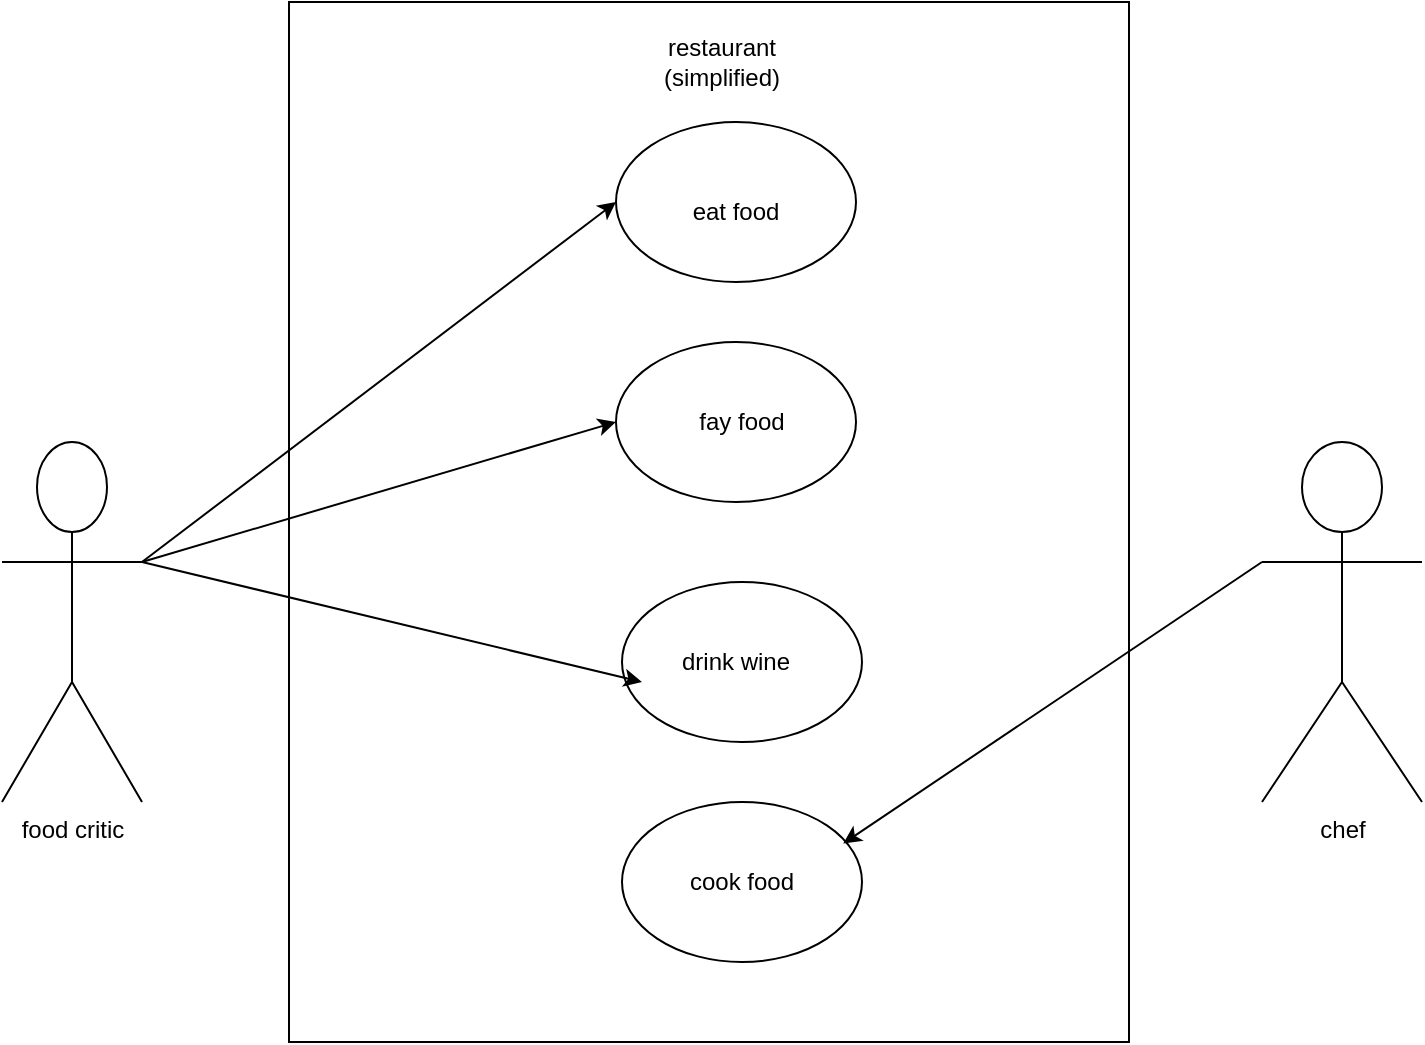 <mxfile version="24.7.6" pages="5">
  <diagram name="Page-1" id="k4V_Q0UMikpG8RIwVe4a">
    <mxGraphModel dx="1200" dy="1846" grid="1" gridSize="10" guides="1" tooltips="1" connect="1" arrows="1" fold="1" page="1" pageScale="1" pageWidth="827" pageHeight="1169" math="0" shadow="0">
      <root>
        <mxCell id="0" />
        <mxCell id="1" parent="0" />
        <mxCell id="CTpu4BV2ukPu0gteqbcD-2" value="" style="rounded=0;whiteSpace=wrap;html=1;" vertex="1" parent="1">
          <mxGeometry x="203.5" y="-90" width="420" height="520" as="geometry" />
        </mxCell>
        <mxCell id="CTpu4BV2ukPu0gteqbcD-6" value="food critic" style="shape=umlActor;verticalLabelPosition=bottom;verticalAlign=top;html=1;outlineConnect=0;" vertex="1" parent="1">
          <mxGeometry x="60" y="130" width="70" height="180" as="geometry" />
        </mxCell>
        <mxCell id="CTpu4BV2ukPu0gteqbcD-7" value="chef" style="shape=umlActor;verticalLabelPosition=bottom;verticalAlign=top;html=1;outlineConnect=0;" vertex="1" parent="1">
          <mxGeometry x="690" y="130" width="80" height="180" as="geometry" />
        </mxCell>
        <mxCell id="CTpu4BV2ukPu0gteqbcD-9" value="eat food" style="text;html=1;align=center;verticalAlign=middle;whiteSpace=wrap;rounded=0;" vertex="1" parent="1">
          <mxGeometry x="397" y="-10" width="60" height="30" as="geometry" />
        </mxCell>
        <mxCell id="CTpu4BV2ukPu0gteqbcD-12" value="fay food" style="text;html=1;align=center;verticalAlign=middle;whiteSpace=wrap;rounded=0;" vertex="1" parent="1">
          <mxGeometry x="380" y="110" width="90" height="30" as="geometry" />
        </mxCell>
        <mxCell id="CTpu4BV2ukPu0gteqbcD-13" value="" style="ellipse;whiteSpace=wrap;html=1;" vertex="1" parent="1">
          <mxGeometry x="370" y="310" width="120" height="80" as="geometry" />
        </mxCell>
        <mxCell id="CTpu4BV2ukPu0gteqbcD-14" value="" style="ellipse;whiteSpace=wrap;html=1;" vertex="1" parent="1">
          <mxGeometry x="370" y="200" width="120" height="80" as="geometry" />
        </mxCell>
        <mxCell id="CTpu4BV2ukPu0gteqbcD-15" value="" style="ellipse;whiteSpace=wrap;html=1;" vertex="1" parent="1">
          <mxGeometry x="367" y="80" width="120" height="80" as="geometry" />
        </mxCell>
        <mxCell id="CTpu4BV2ukPu0gteqbcD-16" value="" style="ellipse;whiteSpace=wrap;html=1;" vertex="1" parent="1">
          <mxGeometry x="367" y="-30" width="120" height="80" as="geometry" />
        </mxCell>
        <mxCell id="CTpu4BV2ukPu0gteqbcD-17" value="eat food" style="text;html=1;align=center;verticalAlign=middle;whiteSpace=wrap;rounded=0;" vertex="1" parent="1">
          <mxGeometry x="397" width="60" height="30" as="geometry" />
        </mxCell>
        <mxCell id="CTpu4BV2ukPu0gteqbcD-18" value="fay food" style="text;html=1;align=center;verticalAlign=middle;whiteSpace=wrap;rounded=0;" vertex="1" parent="1">
          <mxGeometry x="400" y="105" width="60" height="30" as="geometry" />
        </mxCell>
        <mxCell id="CTpu4BV2ukPu0gteqbcD-19" value="drink wine" style="text;html=1;align=center;verticalAlign=middle;whiteSpace=wrap;rounded=0;" vertex="1" parent="1">
          <mxGeometry x="397" y="225" width="60" height="30" as="geometry" />
        </mxCell>
        <mxCell id="CTpu4BV2ukPu0gteqbcD-21" value="cook food" style="text;html=1;align=center;verticalAlign=middle;whiteSpace=wrap;rounded=0;" vertex="1" parent="1">
          <mxGeometry x="400" y="335" width="60" height="30" as="geometry" />
        </mxCell>
        <mxCell id="CTpu4BV2ukPu0gteqbcD-29" value="" style="endArrow=classic;html=1;rounded=0;entryX=0;entryY=0.5;entryDx=0;entryDy=0;" edge="1" parent="1" target="CTpu4BV2ukPu0gteqbcD-16">
          <mxGeometry width="50" height="50" relative="1" as="geometry">
            <mxPoint x="130" y="190" as="sourcePoint" />
            <mxPoint x="180" y="140" as="targetPoint" />
          </mxGeometry>
        </mxCell>
        <mxCell id="CTpu4BV2ukPu0gteqbcD-31" value="" style="endArrow=classic;html=1;rounded=0;entryX=0;entryY=0.5;entryDx=0;entryDy=0;" edge="1" parent="1" target="CTpu4BV2ukPu0gteqbcD-15">
          <mxGeometry width="50" height="50" relative="1" as="geometry">
            <mxPoint x="130" y="190" as="sourcePoint" />
            <mxPoint x="180" y="140" as="targetPoint" />
          </mxGeometry>
        </mxCell>
        <mxCell id="CTpu4BV2ukPu0gteqbcD-32" value="" style="endArrow=classic;html=1;rounded=0;entryX=0.083;entryY=0.625;entryDx=0;entryDy=0;entryPerimeter=0;" edge="1" parent="1" target="CTpu4BV2ukPu0gteqbcD-14">
          <mxGeometry width="50" height="50" relative="1" as="geometry">
            <mxPoint x="130" y="190" as="sourcePoint" />
            <mxPoint x="180" y="140" as="targetPoint" />
          </mxGeometry>
        </mxCell>
        <mxCell id="CTpu4BV2ukPu0gteqbcD-33" value="" style="endArrow=classic;html=1;rounded=0;entryX=0.922;entryY=0.259;entryDx=0;entryDy=0;entryPerimeter=0;" edge="1" parent="1" target="CTpu4BV2ukPu0gteqbcD-13">
          <mxGeometry width="50" height="50" relative="1" as="geometry">
            <mxPoint x="690" y="190" as="sourcePoint" />
            <mxPoint x="740" y="140" as="targetPoint" />
          </mxGeometry>
        </mxCell>
        <mxCell id="ZloASRTc42xfuOTRgI9h-1" value="restaurant (simplified)" style="text;html=1;align=center;verticalAlign=middle;whiteSpace=wrap;rounded=0;" vertex="1" parent="1">
          <mxGeometry x="380" y="-70" width="80" height="20" as="geometry" />
        </mxCell>
      </root>
    </mxGraphModel>
  </diagram>
  <diagram id="SmvuAVlO0jhbNsPTxyNn" name="Page-2">
    <mxGraphModel dx="1200" dy="677" grid="1" gridSize="10" guides="1" tooltips="1" connect="1" arrows="1" fold="1" page="1" pageScale="1" pageWidth="827" pageHeight="1169" math="0" shadow="0">
      <root>
        <mxCell id="0" />
        <mxCell id="1" parent="0" />
        <mxCell id="U6eZ_UIwISc4JZZjRvjD-1" value="" style="ellipse;whiteSpace=wrap;html=1;" vertex="1" parent="1">
          <mxGeometry x="340" y="80" width="120" height="80" as="geometry" />
        </mxCell>
        <mxCell id="U6eZ_UIwISc4JZZjRvjD-2" value="" style="ellipse;whiteSpace=wrap;html=1;" vertex="1" parent="1">
          <mxGeometry x="340" y="220" width="120" height="80" as="geometry" />
        </mxCell>
        <mxCell id="U6eZ_UIwISc4JZZjRvjD-3" value="" style="ellipse;whiteSpace=wrap;html=1;" vertex="1" parent="1">
          <mxGeometry x="340" y="370" width="120" height="80" as="geometry" />
        </mxCell>
        <mxCell id="U6eZ_UIwISc4JZZjRvjD-4" value="" style="ellipse;whiteSpace=wrap;html=1;" vertex="1" parent="1">
          <mxGeometry x="340" y="520" width="120" height="80" as="geometry" />
        </mxCell>
        <mxCell id="U6eZ_UIwISc4JZZjRvjD-5" value="library user" style="shape=umlActor;verticalLabelPosition=bottom;verticalAlign=top;html=1;outlineConnect=0;" vertex="1" parent="1">
          <mxGeometry x="70" y="230" width="70" height="140" as="geometry" />
        </mxCell>
        <mxCell id="U6eZ_UIwISc4JZZjRvjD-6" value="librarian" style="shape=umlActor;verticalLabelPosition=bottom;verticalAlign=top;html=1;outlineConnect=0;" vertex="1" parent="1">
          <mxGeometry x="650" y="220" width="70" height="140" as="geometry" />
        </mxCell>
        <mxCell id="U6eZ_UIwISc4JZZjRvjD-13" value="register book loan" style="text;html=1;align=center;verticalAlign=middle;whiteSpace=wrap;rounded=0;" vertex="1" parent="1">
          <mxGeometry x="370" y="105" width="60" height="30" as="geometry" />
        </mxCell>
        <mxCell id="U6eZ_UIwISc4JZZjRvjD-14" value="register book return" style="text;html=1;align=center;verticalAlign=middle;whiteSpace=wrap;rounded=0;" vertex="1" parent="1">
          <mxGeometry x="370" y="245" width="60" height="30" as="geometry" />
        </mxCell>
        <mxCell id="U6eZ_UIwISc4JZZjRvjD-16" value="query book avalibility" style="text;html=1;align=center;verticalAlign=middle;whiteSpace=wrap;rounded=0;" vertex="1" parent="1">
          <mxGeometry x="370" y="395" width="60" height="30" as="geometry" />
        </mxCell>
        <mxCell id="U6eZ_UIwISc4JZZjRvjD-17" value="add new book" style="text;html=1;align=center;verticalAlign=middle;whiteSpace=wrap;rounded=0;" vertex="1" parent="1">
          <mxGeometry x="370" y="540" width="60" height="30" as="geometry" />
        </mxCell>
        <mxCell id="U6eZ_UIwISc4JZZjRvjD-18" value="" style="endArrow=classic;html=1;rounded=0;exitX=1;exitY=0.333;exitDx=0;exitDy=0;exitPerimeter=0;" edge="1" parent="1" source="U6eZ_UIwISc4JZZjRvjD-5">
          <mxGeometry width="50" height="50" relative="1" as="geometry">
            <mxPoint x="450" y="420" as="sourcePoint" />
            <mxPoint x="340" y="130" as="targetPoint" />
          </mxGeometry>
        </mxCell>
        <mxCell id="U6eZ_UIwISc4JZZjRvjD-19" value="" style="endArrow=classic;html=1;rounded=0;exitX=1;exitY=0.333;exitDx=0;exitDy=0;exitPerimeter=0;entryX=0;entryY=0.5;entryDx=0;entryDy=0;" edge="1" parent="1" source="U6eZ_UIwISc4JZZjRvjD-5" target="U6eZ_UIwISc4JZZjRvjD-2">
          <mxGeometry width="50" height="50" relative="1" as="geometry">
            <mxPoint x="450" y="420" as="sourcePoint" />
            <mxPoint x="500" y="370" as="targetPoint" />
          </mxGeometry>
        </mxCell>
        <mxCell id="U6eZ_UIwISc4JZZjRvjD-20" value="" style="endArrow=classic;html=1;rounded=0;exitX=1;exitY=0.333;exitDx=0;exitDy=0;exitPerimeter=0;entryX=0;entryY=0.5;entryDx=0;entryDy=0;" edge="1" parent="1" source="U6eZ_UIwISc4JZZjRvjD-5" target="U6eZ_UIwISc4JZZjRvjD-3">
          <mxGeometry width="50" height="50" relative="1" as="geometry">
            <mxPoint x="100" y="450" as="sourcePoint" />
            <mxPoint x="150" y="400" as="targetPoint" />
          </mxGeometry>
        </mxCell>
        <mxCell id="U6eZ_UIwISc4JZZjRvjD-21" value="" style="endArrow=classic;html=1;rounded=0;exitX=0;exitY=0.333;exitDx=0;exitDy=0;exitPerimeter=0;entryX=1;entryY=0.5;entryDx=0;entryDy=0;" edge="1" parent="1" source="U6eZ_UIwISc4JZZjRvjD-6" target="U6eZ_UIwISc4JZZjRvjD-1">
          <mxGeometry width="50" height="50" relative="1" as="geometry">
            <mxPoint x="480" y="390" as="sourcePoint" />
            <mxPoint x="490" y="190" as="targetPoint" />
          </mxGeometry>
        </mxCell>
        <mxCell id="U6eZ_UIwISc4JZZjRvjD-22" value="" style="endArrow=classic;html=1;rounded=0;exitX=0;exitY=0.333;exitDx=0;exitDy=0;exitPerimeter=0;" edge="1" parent="1" source="U6eZ_UIwISc4JZZjRvjD-6" target="U6eZ_UIwISc4JZZjRvjD-2">
          <mxGeometry width="50" height="50" relative="1" as="geometry">
            <mxPoint x="50" y="540" as="sourcePoint" />
            <mxPoint x="100" y="490" as="targetPoint" />
          </mxGeometry>
        </mxCell>
        <mxCell id="U6eZ_UIwISc4JZZjRvjD-26" value="" style="endArrow=classic;html=1;rounded=0;exitX=0;exitY=0.333;exitDx=0;exitDy=0;exitPerimeter=0;entryX=1;entryY=0.5;entryDx=0;entryDy=0;" edge="1" parent="1" source="U6eZ_UIwISc4JZZjRvjD-6" target="U6eZ_UIwISc4JZZjRvjD-3">
          <mxGeometry width="50" height="50" relative="1" as="geometry">
            <mxPoint x="600" y="280" as="sourcePoint" />
            <mxPoint x="80" y="460" as="targetPoint" />
          </mxGeometry>
        </mxCell>
        <mxCell id="U6eZ_UIwISc4JZZjRvjD-29" value="" style="endArrow=classic;html=1;rounded=0;exitX=0;exitY=0.333;exitDx=0;exitDy=0;exitPerimeter=0;entryX=1;entryY=0.5;entryDx=0;entryDy=0;" edge="1" parent="1" source="U6eZ_UIwISc4JZZjRvjD-6" target="U6eZ_UIwISc4JZZjRvjD-4">
          <mxGeometry width="50" height="50" relative="1" as="geometry">
            <mxPoint x="110" y="540" as="sourcePoint" />
            <mxPoint x="160" y="490" as="targetPoint" />
          </mxGeometry>
        </mxCell>
      </root>
    </mxGraphModel>
  </diagram>
  <diagram id="wxrys52yoG6YuC7rD2F8" name="Page-3">
    <mxGraphModel dx="1200" dy="677" grid="1" gridSize="10" guides="1" tooltips="1" connect="1" arrows="1" fold="1" page="1" pageScale="1" pageWidth="827" pageHeight="1169" math="0" shadow="0">
      <root>
        <mxCell id="0" />
        <mxCell id="1" parent="0" />
        <mxCell id="K1orhDyZ93ntgUIDCI2C-1" value="siswa" style="shape=umlActor;verticalLabelPosition=bottom;verticalAlign=top;html=1;outlineConnect=0;" vertex="1" parent="1">
          <mxGeometry x="60" y="110" width="60" height="130" as="geometry" />
        </mxCell>
        <mxCell id="K1orhDyZ93ntgUIDCI2C-2" value="guru" style="shape=umlActor;verticalLabelPosition=bottom;verticalAlign=top;html=1;outlineConnect=0;" vertex="1" parent="1">
          <mxGeometry x="620" y="110" width="60" height="130" as="geometry" />
        </mxCell>
        <mxCell id="K1orhDyZ93ntgUIDCI2C-3" value="" style="endArrow=classic;html=1;rounded=0;exitX=1;exitY=0.333;exitDx=0;exitDy=0;exitPerimeter=0;" edge="1" parent="1" source="K1orhDyZ93ntgUIDCI2C-1">
          <mxGeometry width="50" height="50" relative="1" as="geometry">
            <mxPoint x="450" y="420" as="sourcePoint" />
            <mxPoint x="250" y="153" as="targetPoint" />
          </mxGeometry>
        </mxCell>
        <mxCell id="K1orhDyZ93ntgUIDCI2C-4" value="mendaftar" style="text;html=1;align=center;verticalAlign=middle;whiteSpace=wrap;rounded=0;" vertex="1" parent="1">
          <mxGeometry x="304" y="140" width="110" height="30" as="geometry" />
        </mxCell>
        <mxCell id="K1orhDyZ93ntgUIDCI2C-5" value="" style="endArrow=classic;html=1;rounded=0;" edge="1" parent="1">
          <mxGeometry width="50" height="50" relative="1" as="geometry">
            <mxPoint x="440" y="150" as="sourcePoint" />
            <mxPoint x="580" y="150" as="targetPoint" />
          </mxGeometry>
        </mxCell>
        <mxCell id="K1orhDyZ93ntgUIDCI2C-6" value="membaca" style="ellipse;whiteSpace=wrap;html=1;" vertex="1" parent="1">
          <mxGeometry x="299" y="260" width="120" height="80" as="geometry" />
        </mxCell>
        <mxCell id="K1orhDyZ93ntgUIDCI2C-7" value="mengembalikan&lt;div&gt;&amp;nbsp;buku&lt;/div&gt;" style="ellipse;whiteSpace=wrap;html=1;" vertex="1" parent="1">
          <mxGeometry x="299" y="420" width="120" height="80" as="geometry" />
        </mxCell>
        <mxCell id="K1orhDyZ93ntgUIDCI2C-8" value="denda" style="ellipse;whiteSpace=wrap;html=1;" vertex="1" parent="1">
          <mxGeometry x="304" y="580" width="120" height="80" as="geometry" />
        </mxCell>
        <mxCell id="K1orhDyZ93ntgUIDCI2C-9" value="" style="endArrow=classic;html=1;rounded=0;entryX=0.5;entryY=0;entryDx=0;entryDy=0;" edge="1" parent="1" source="K1orhDyZ93ntgUIDCI2C-4" target="K1orhDyZ93ntgUIDCI2C-6">
          <mxGeometry width="50" height="50" relative="1" as="geometry">
            <mxPoint x="460" y="430" as="sourcePoint" />
            <mxPoint x="510" y="380" as="targetPoint" />
          </mxGeometry>
        </mxCell>
        <mxCell id="K1orhDyZ93ntgUIDCI2C-10" value="" style="endArrow=none;dashed=1;html=1;rounded=0;entryX=0.5;entryY=1;entryDx=0;entryDy=0;" edge="1" parent="1" source="K1orhDyZ93ntgUIDCI2C-7" target="K1orhDyZ93ntgUIDCI2C-6">
          <mxGeometry width="50" height="50" relative="1" as="geometry">
            <mxPoint x="359" y="410" as="sourcePoint" />
            <mxPoint x="510" y="380" as="targetPoint" />
          </mxGeometry>
        </mxCell>
        <mxCell id="K1orhDyZ93ntgUIDCI2C-11" value="" style="endArrow=none;dashed=1;html=1;rounded=0;" edge="1" parent="1" source="K1orhDyZ93ntgUIDCI2C-7">
          <mxGeometry width="50" height="50" relative="1" as="geometry">
            <mxPoint x="400" y="360" as="sourcePoint" />
            <mxPoint x="359" y="580" as="targetPoint" />
          </mxGeometry>
        </mxCell>
        <mxCell id="K1orhDyZ93ntgUIDCI2C-12" value="&amp;lt;&amp;lt;include&amp;gt;&amp;gt;" style="text;html=1;align=center;verticalAlign=middle;whiteSpace=wrap;rounded=0;" vertex="1" parent="1">
          <mxGeometry x="380" y="380" width="60" height="30" as="geometry" />
        </mxCell>
        <mxCell id="K1orhDyZ93ntgUIDCI2C-13" value="&amp;lt;&amp;lt;extend&amp;gt;&amp;gt;" style="text;html=1;align=center;verticalAlign=middle;whiteSpace=wrap;rounded=0;" vertex="1" parent="1">
          <mxGeometry x="380" y="530" width="60" height="30" as="geometry" />
        </mxCell>
      </root>
    </mxGraphModel>
  </diagram>
  <diagram id="4F6GGYWLyymhHMc52YB-" name="Page-4">
    <mxGraphModel dx="1200" dy="677" grid="1" gridSize="10" guides="1" tooltips="1" connect="1" arrows="1" fold="1" page="1" pageScale="1" pageWidth="827" pageHeight="1169" math="0" shadow="0">
      <root>
        <mxCell id="0" />
        <mxCell id="1" parent="0" />
        <mxCell id="gd0lQppa3wIoMokLyldt-1" value="Actor" style="shape=umlActor;verticalLabelPosition=bottom;verticalAlign=top;html=1;outlineConnect=0;" vertex="1" parent="1">
          <mxGeometry x="60" y="140" width="90" height="210" as="geometry" />
        </mxCell>
        <mxCell id="gd0lQppa3wIoMokLyldt-2" value="register" style="ellipse;whiteSpace=wrap;html=1;" vertex="1" parent="1">
          <mxGeometry x="294" y="50" width="166" height="50" as="geometry" />
        </mxCell>
        <mxCell id="gd0lQppa3wIoMokLyldt-3" value="login" style="ellipse;whiteSpace=wrap;html=1;" vertex="1" parent="1">
          <mxGeometry x="294" y="130" width="176" height="50" as="geometry" />
        </mxCell>
        <mxCell id="gd0lQppa3wIoMokLyldt-4" value="score database" style="ellipse;whiteSpace=wrap;html=1;" vertex="1" parent="1">
          <mxGeometry x="294" y="200" width="186" height="50" as="geometry" />
        </mxCell>
        <mxCell id="gd0lQppa3wIoMokLyldt-5" value="add data to database" style="ellipse;whiteSpace=wrap;html=1;" vertex="1" parent="1">
          <mxGeometry x="294" y="270" width="176" height="50" as="geometry" />
        </mxCell>
        <mxCell id="gd0lQppa3wIoMokLyldt-6" value="logout" style="ellipse;whiteSpace=wrap;html=1;" vertex="1" parent="1">
          <mxGeometry x="292" y="350" width="186" height="50" as="geometry" />
        </mxCell>
        <mxCell id="gd0lQppa3wIoMokLyldt-7" value="delete user" style="ellipse;whiteSpace=wrap;html=1;" vertex="1" parent="1">
          <mxGeometry x="230" y="420" width="200" height="50" as="geometry" />
        </mxCell>
        <mxCell id="gd0lQppa3wIoMokLyldt-8" value="delete from database" style="ellipse;whiteSpace=wrap;html=1;" vertex="1" parent="1">
          <mxGeometry x="140" y="480" width="200" height="50" as="geometry" />
        </mxCell>
        <mxCell id="hoJufNmvKnZPxkXZId2W-1" value="" style="endArrow=classic;html=1;rounded=0;entryX=0;entryY=0;entryDx=0;entryDy=0;" edge="1" parent="1" target="gd0lQppa3wIoMokLyldt-6">
          <mxGeometry width="50" height="50" relative="1" as="geometry">
            <mxPoint x="150" y="210" as="sourcePoint" />
            <mxPoint x="440" y="300" as="targetPoint" />
          </mxGeometry>
        </mxCell>
        <mxCell id="hoJufNmvKnZPxkXZId2W-2" value="" style="endArrow=classic;html=1;rounded=0;exitX=1;exitY=0.333;exitDx=0;exitDy=0;exitPerimeter=0;" edge="1" parent="1" source="gd0lQppa3wIoMokLyldt-1" target="gd0lQppa3wIoMokLyldt-5">
          <mxGeometry width="50" height="50" relative="1" as="geometry">
            <mxPoint x="390" y="350" as="sourcePoint" />
            <mxPoint x="440" y="300" as="targetPoint" />
          </mxGeometry>
        </mxCell>
        <mxCell id="hoJufNmvKnZPxkXZId2W-3" value="" style="endArrow=classic;html=1;rounded=0;exitX=1;exitY=0.333;exitDx=0;exitDy=0;exitPerimeter=0;" edge="1" parent="1" source="gd0lQppa3wIoMokLyldt-1" target="gd0lQppa3wIoMokLyldt-3">
          <mxGeometry width="50" height="50" relative="1" as="geometry">
            <mxPoint x="390" y="350" as="sourcePoint" />
            <mxPoint x="440" y="300" as="targetPoint" />
          </mxGeometry>
        </mxCell>
        <mxCell id="hoJufNmvKnZPxkXZId2W-4" value="" style="endArrow=classic;html=1;rounded=0;exitX=1;exitY=0.333;exitDx=0;exitDy=0;exitPerimeter=0;entryX=0.195;entryY=0.889;entryDx=0;entryDy=0;entryPerimeter=0;" edge="1" parent="1" source="gd0lQppa3wIoMokLyldt-1" target="gd0lQppa3wIoMokLyldt-2">
          <mxGeometry width="50" height="50" relative="1" as="geometry">
            <mxPoint x="390" y="350" as="sourcePoint" />
            <mxPoint x="440" y="300" as="targetPoint" />
          </mxGeometry>
        </mxCell>
        <mxCell id="hoJufNmvKnZPxkXZId2W-5" value="" style="endArrow=classic;html=1;rounded=0;entryX=0.271;entryY=0.016;entryDx=0;entryDy=0;entryPerimeter=0;" edge="1" parent="1" target="gd0lQppa3wIoMokLyldt-8">
          <mxGeometry width="50" height="50" relative="1" as="geometry">
            <mxPoint x="150" y="210" as="sourcePoint" />
            <mxPoint x="440" y="310" as="targetPoint" />
          </mxGeometry>
        </mxCell>
        <mxCell id="hoJufNmvKnZPxkXZId2W-6" value="" style="endArrow=classic;html=1;rounded=0;exitX=1;exitY=0.333;exitDx=0;exitDy=0;exitPerimeter=0;entryX=0.181;entryY=0.107;entryDx=0;entryDy=0;entryPerimeter=0;" edge="1" parent="1" source="gd0lQppa3wIoMokLyldt-1" target="gd0lQppa3wIoMokLyldt-7">
          <mxGeometry width="50" height="50" relative="1" as="geometry">
            <mxPoint x="390" y="360" as="sourcePoint" />
            <mxPoint x="440" y="310" as="targetPoint" />
          </mxGeometry>
        </mxCell>
      </root>
    </mxGraphModel>
  </diagram>
  <diagram id="HP3rcn_oC-CxcRhvG-VR" name="Page-5">
    <mxGraphModel dx="1200" dy="677" grid="1" gridSize="10" guides="1" tooltips="1" connect="1" arrows="1" fold="1" page="1" pageScale="1" pageWidth="827" pageHeight="1169" math="0" shadow="0">
      <root>
        <mxCell id="0" />
        <mxCell id="1" parent="0" />
        <mxCell id="QekOC9zpwk1xRSlilynm-1" value="place order" style="ellipse;whiteSpace=wrap;html=1;" vertex="1" parent="1">
          <mxGeometry x="300" y="120" width="120" height="80" as="geometry" />
        </mxCell>
        <mxCell id="QekOC9zpwk1xRSlilynm-2" value="cancel order" style="ellipse;whiteSpace=wrap;html=1;" vertex="1" parent="1">
          <mxGeometry x="300" y="220" width="120" height="80" as="geometry" />
        </mxCell>
        <mxCell id="QekOC9zpwk1xRSlilynm-3" value="manage order" style="ellipse;whiteSpace=wrap;html=1;" vertex="1" parent="1">
          <mxGeometry x="300" y="330" width="120" height="80" as="geometry" />
        </mxCell>
        <mxCell id="QekOC9zpwk1xRSlilynm-4" value="change order stars" style="ellipse;whiteSpace=wrap;html=1;" vertex="1" parent="1">
          <mxGeometry x="300" y="430" width="120" height="80" as="geometry" />
        </mxCell>
        <mxCell id="QekOC9zpwk1xRSlilynm-5" value="update products" style="ellipse;whiteSpace=wrap;html=1;" vertex="1" parent="1">
          <mxGeometry x="300" y="530" width="120" height="80" as="geometry" />
        </mxCell>
        <mxCell id="QekOC9zpwk1xRSlilynm-6" value="online store" style="text;html=1;align=center;verticalAlign=middle;whiteSpace=wrap;rounded=0;" vertex="1" parent="1">
          <mxGeometry x="310" y="70" width="120" height="20" as="geometry" />
        </mxCell>
        <mxCell id="QekOC9zpwk1xRSlilynm-7" value="visitoc" style="shape=umlActor;verticalLabelPosition=bottom;verticalAlign=top;html=1;outlineConnect=0;" vertex="1" parent="1">
          <mxGeometry x="80" y="210" width="80" height="150" as="geometry" />
        </mxCell>
        <mxCell id="QekOC9zpwk1xRSlilynm-8" value="admin" style="shape=umlActor;verticalLabelPosition=bottom;verticalAlign=top;html=1;outlineConnect=0;" vertex="1" parent="1">
          <mxGeometry x="620" y="210" width="80" height="150" as="geometry" />
        </mxCell>
        <mxCell id="QekOC9zpwk1xRSlilynm-9" value="" style="endArrow=classic;html=1;rounded=0;exitX=1;exitY=0.333;exitDx=0;exitDy=0;exitPerimeter=0;" edge="1" parent="1" source="QekOC9zpwk1xRSlilynm-7" target="QekOC9zpwk1xRSlilynm-1">
          <mxGeometry width="50" height="50" relative="1" as="geometry">
            <mxPoint x="390" y="370" as="sourcePoint" />
            <mxPoint x="440" y="320" as="targetPoint" />
          </mxGeometry>
        </mxCell>
        <mxCell id="QekOC9zpwk1xRSlilynm-10" value="" style="endArrow=classic;html=1;rounded=0;exitX=1;exitY=0.333;exitDx=0;exitDy=0;exitPerimeter=0;" edge="1" parent="1" source="QekOC9zpwk1xRSlilynm-7" target="QekOC9zpwk1xRSlilynm-2">
          <mxGeometry width="50" height="50" relative="1" as="geometry">
            <mxPoint x="390" y="370" as="sourcePoint" />
            <mxPoint x="440" y="320" as="targetPoint" />
          </mxGeometry>
        </mxCell>
        <mxCell id="QekOC9zpwk1xRSlilynm-11" value="" style="endArrow=classic;html=1;rounded=0;exitX=1;exitY=0.333;exitDx=0;exitDy=0;exitPerimeter=0;entryX=0;entryY=0.375;entryDx=0;entryDy=0;entryPerimeter=0;" edge="1" parent="1" source="QekOC9zpwk1xRSlilynm-7" target="QekOC9zpwk1xRSlilynm-3">
          <mxGeometry width="50" height="50" relative="1" as="geometry">
            <mxPoint x="190" y="270" as="sourcePoint" />
            <mxPoint x="440" y="320" as="targetPoint" />
          </mxGeometry>
        </mxCell>
        <mxCell id="QekOC9zpwk1xRSlilynm-12" value="" style="endArrow=classic;html=1;rounded=0;exitX=0;exitY=0.333;exitDx=0;exitDy=0;exitPerimeter=0;" edge="1" parent="1" source="QekOC9zpwk1xRSlilynm-8" target="QekOC9zpwk1xRSlilynm-5">
          <mxGeometry width="50" height="50" relative="1" as="geometry">
            <mxPoint x="480" y="430" as="sourcePoint" />
            <mxPoint x="530" y="380" as="targetPoint" />
          </mxGeometry>
        </mxCell>
        <mxCell id="QekOC9zpwk1xRSlilynm-13" value="" style="endArrow=classic;html=1;rounded=0;" edge="1" parent="1" target="QekOC9zpwk1xRSlilynm-4">
          <mxGeometry width="50" height="50" relative="1" as="geometry">
            <mxPoint x="620" y="260" as="sourcePoint" />
            <mxPoint x="530" y="380" as="targetPoint" />
          </mxGeometry>
        </mxCell>
        <mxCell id="QekOC9zpwk1xRSlilynm-14" value="" style="endArrow=classic;html=1;rounded=0;entryX=0.933;entryY=0.337;entryDx=0;entryDy=0;entryPerimeter=0;" edge="1" parent="1" target="QekOC9zpwk1xRSlilynm-3">
          <mxGeometry width="50" height="50" relative="1" as="geometry">
            <mxPoint x="620" y="260" as="sourcePoint" />
            <mxPoint x="530" y="380" as="targetPoint" />
          </mxGeometry>
        </mxCell>
        <mxCell id="QekOC9zpwk1xRSlilynm-15" value="" style="endArrow=classic;html=1;rounded=0;" edge="1" parent="1" target="QekOC9zpwk1xRSlilynm-2">
          <mxGeometry width="50" height="50" relative="1" as="geometry">
            <mxPoint x="620" y="260" as="sourcePoint" />
            <mxPoint x="530" y="380" as="targetPoint" />
          </mxGeometry>
        </mxCell>
      </root>
    </mxGraphModel>
  </diagram>
</mxfile>
